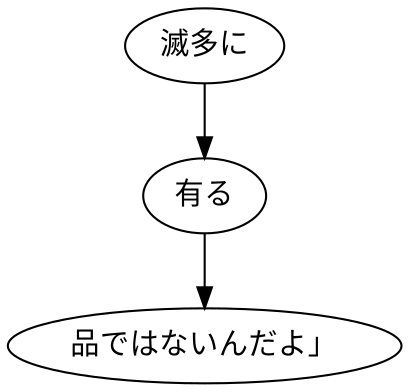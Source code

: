 digraph graph7088 {
	node0 [label="滅多に"];
	node1 [label="有る"];
	node2 [label="品ではないんだよ」"];
	node0 -> node1;
	node1 -> node2;
}

